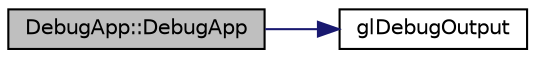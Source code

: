 digraph "DebugApp::DebugApp"
{
 // INTERACTIVE_SVG=YES
 // LATEX_PDF_SIZE
  bgcolor="transparent";
  edge [fontname="Helvetica",fontsize="10",labelfontname="Helvetica",labelfontsize="10"];
  node [fontname="Helvetica",fontsize="10",shape=record];
  rankdir="LR";
  Node1 [label="DebugApp::DebugApp",height=0.2,width=0.4,color="black", fillcolor="grey75", style="filled", fontcolor="black",tooltip=" "];
  Node1 -> Node2 [color="midnightblue",fontsize="10",style="solid",fontname="Helvetica"];
  Node2 [label="glDebugOutput",height=0.2,width=0.4,color="black",URL="$d0/d31/_debug_app_8cpp.html#af833243b97061a22e702b3b11a7b647c",tooltip=" "];
}

